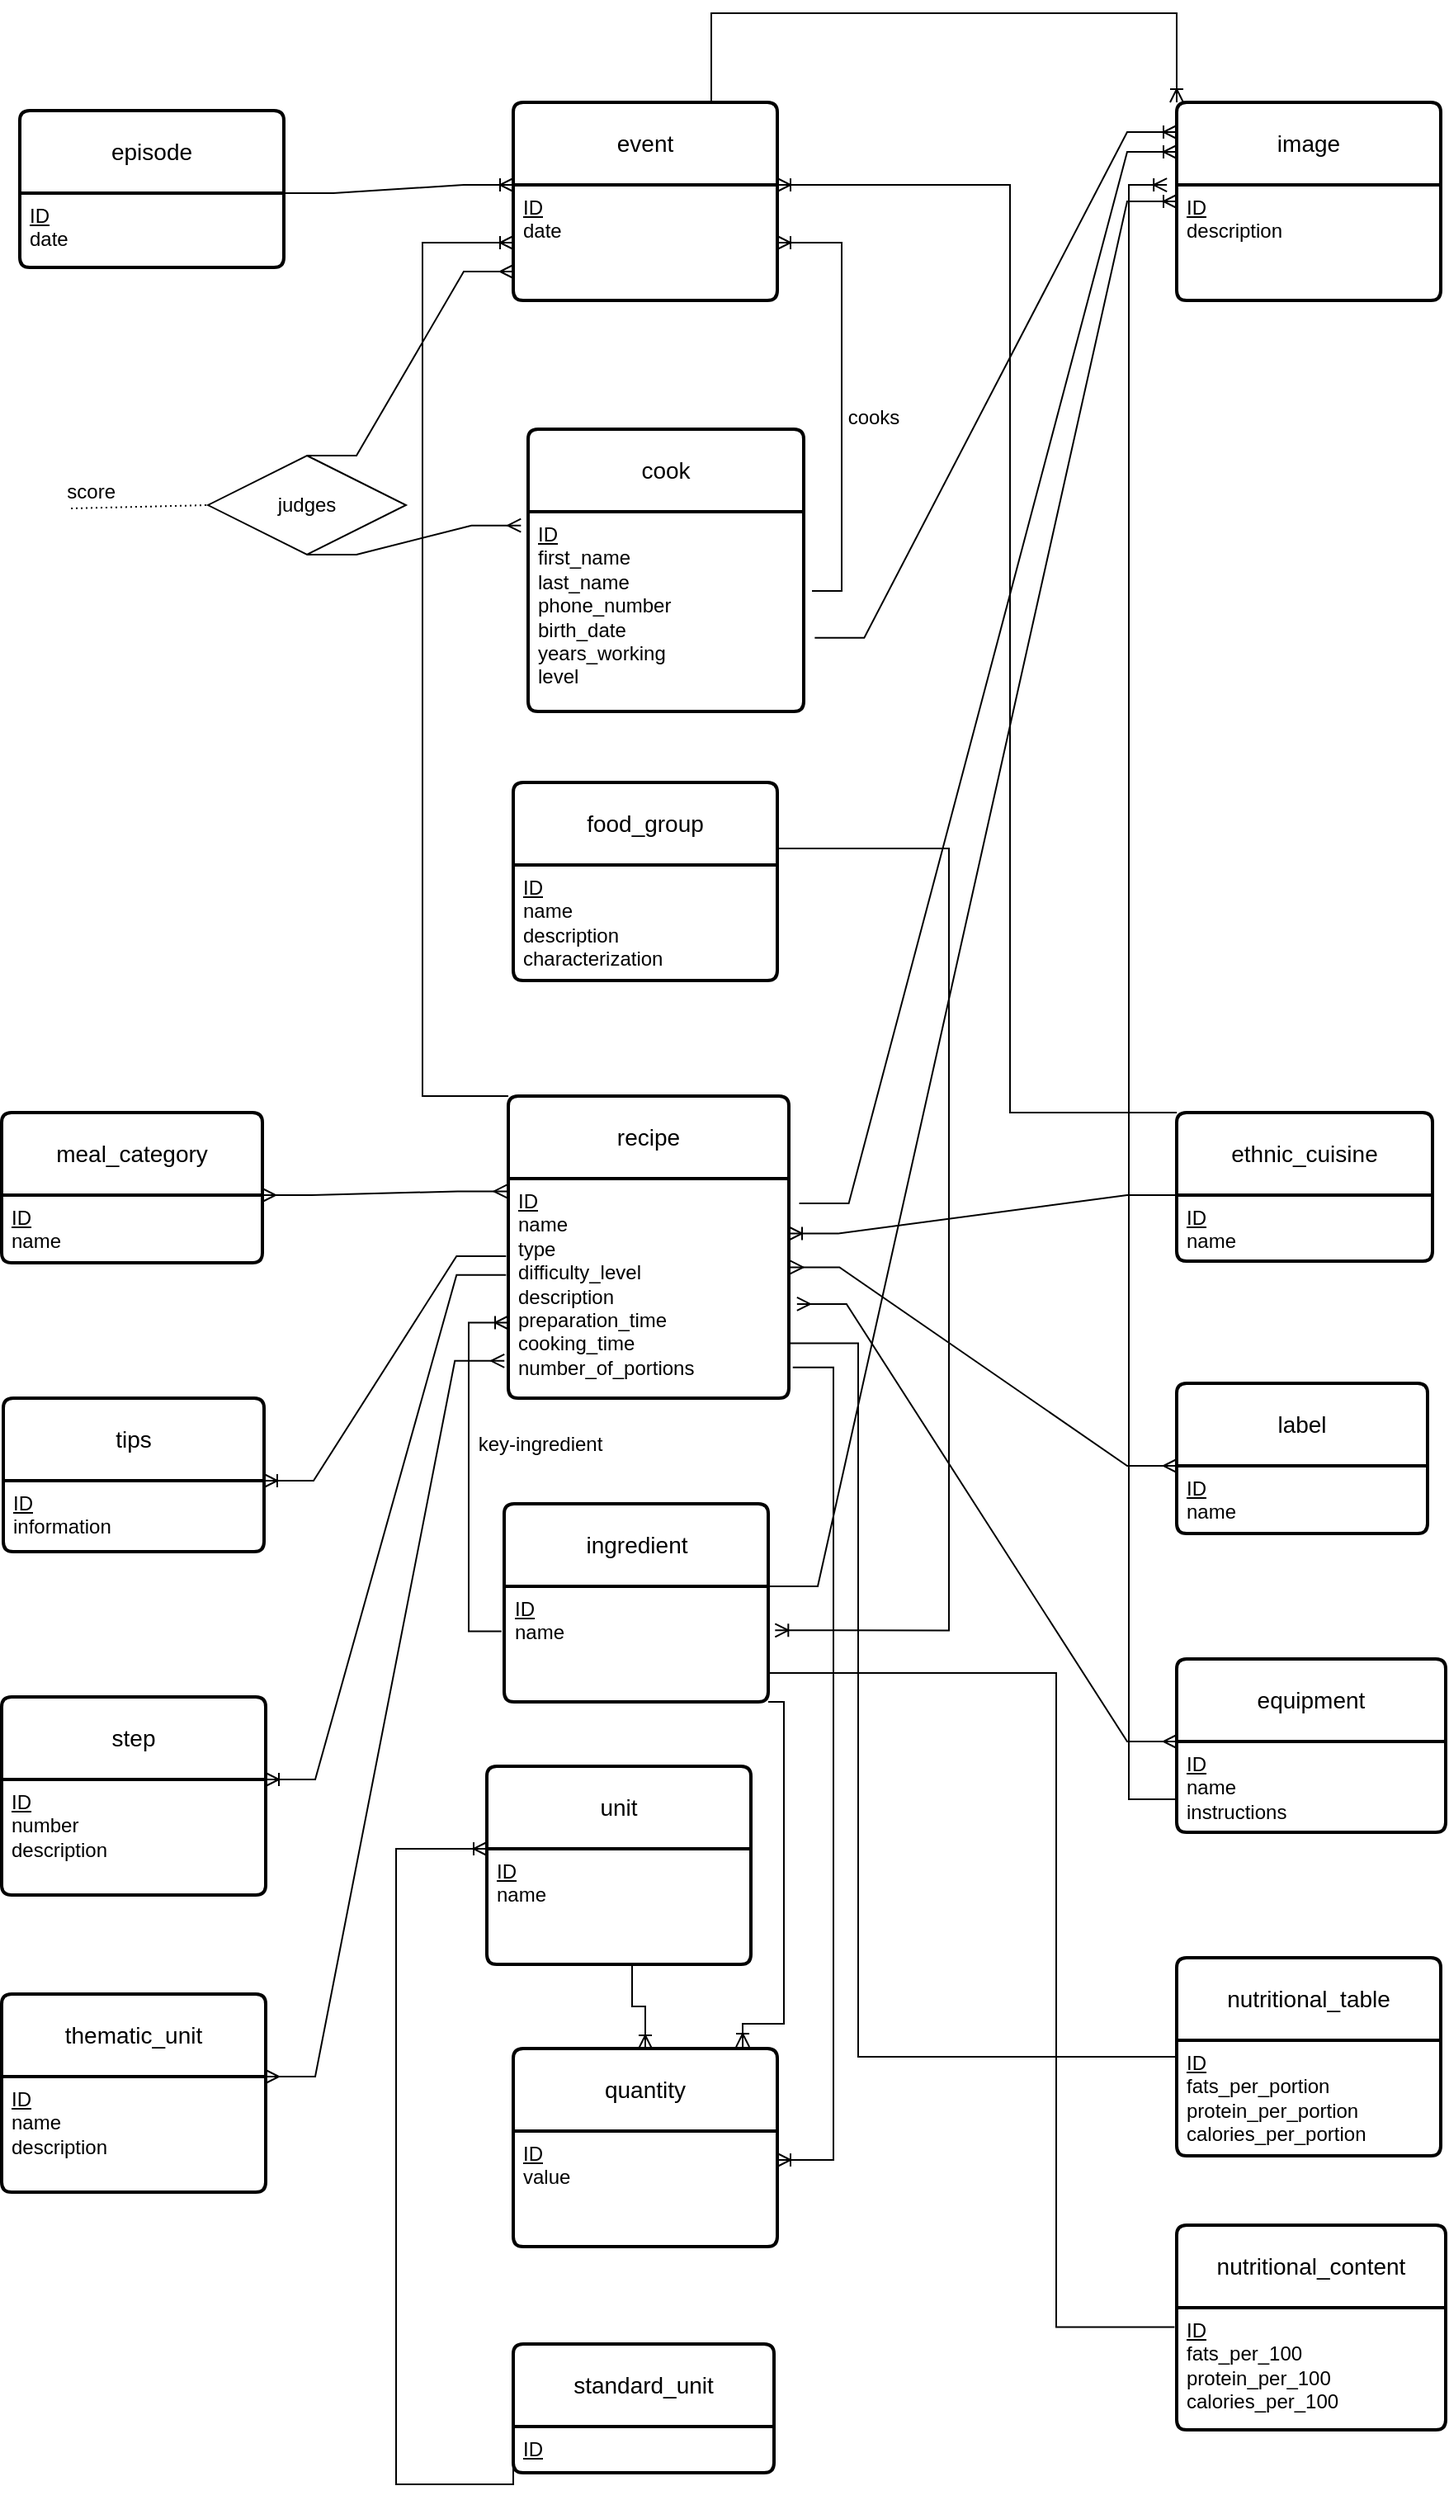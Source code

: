<mxfile version="24.0.8" type="device">
  <diagram name="Page-1" id="vZL2R9rKv9laP-wcjCIe">
    <mxGraphModel dx="1463" dy="1666" grid="0" gridSize="10" guides="1" tooltips="1" connect="1" arrows="1" fold="1" page="0" pageScale="1" pageWidth="850" pageHeight="1100" math="0" shadow="0">
      <root>
        <mxCell id="0" />
        <mxCell id="1" parent="0" />
        <mxCell id="avBrp512WOhUkqU3lyuj-1" value="recipe" style="swimlane;childLayout=stackLayout;horizontal=1;startSize=50;horizontalStack=0;rounded=1;fontSize=14;fontStyle=0;strokeWidth=2;resizeParent=0;resizeLast=1;shadow=0;dashed=0;align=center;arcSize=4;whiteSpace=wrap;html=1;" vertex="1" parent="1">
          <mxGeometry x="113" y="119" width="170" height="183" as="geometry" />
        </mxCell>
        <mxCell id="avBrp512WOhUkqU3lyuj-2" value="&lt;u&gt;ID&lt;/u&gt;&lt;div&gt;name&lt;/div&gt;&lt;div&gt;type&lt;/div&gt;&lt;div&gt;difficulty_level&lt;/div&gt;&lt;div&gt;description&lt;/div&gt;&lt;div&gt;preparation_time&lt;/div&gt;&lt;div&gt;cooking_time&lt;/div&gt;&lt;div&gt;number_of_portions&lt;/div&gt;" style="align=left;strokeColor=none;fillColor=none;spacingLeft=4;fontSize=12;verticalAlign=top;resizable=0;rotatable=0;part=1;html=1;" vertex="1" parent="avBrp512WOhUkqU3lyuj-1">
          <mxGeometry y="50" width="170" height="133" as="geometry" />
        </mxCell>
        <mxCell id="avBrp512WOhUkqU3lyuj-3" value="ethnic_cuisine" style="swimlane;childLayout=stackLayout;horizontal=1;startSize=50;horizontalStack=0;rounded=1;fontSize=14;fontStyle=0;strokeWidth=2;resizeParent=0;resizeLast=1;shadow=0;dashed=0;align=center;arcSize=4;whiteSpace=wrap;html=1;" vertex="1" parent="1">
          <mxGeometry x="518" y="129" width="155" height="90" as="geometry" />
        </mxCell>
        <mxCell id="avBrp512WOhUkqU3lyuj-4" value="&lt;u&gt;ID&lt;/u&gt;&lt;div&gt;name&lt;/div&gt;" style="align=left;strokeColor=none;fillColor=none;spacingLeft=4;fontSize=12;verticalAlign=top;resizable=0;rotatable=0;part=1;html=1;" vertex="1" parent="avBrp512WOhUkqU3lyuj-3">
          <mxGeometry y="50" width="155" height="40" as="geometry" />
        </mxCell>
        <mxCell id="avBrp512WOhUkqU3lyuj-11" value="label" style="swimlane;childLayout=stackLayout;horizontal=1;startSize=50;horizontalStack=0;rounded=1;fontSize=14;fontStyle=0;strokeWidth=2;resizeParent=0;resizeLast=1;shadow=0;dashed=0;align=center;arcSize=4;whiteSpace=wrap;html=1;" vertex="1" parent="1">
          <mxGeometry x="518" y="293" width="152" height="91" as="geometry" />
        </mxCell>
        <mxCell id="avBrp512WOhUkqU3lyuj-12" value="&lt;u&gt;ID&lt;/u&gt;&lt;div&gt;name&lt;/div&gt;" style="align=left;strokeColor=none;fillColor=none;spacingLeft=4;fontSize=12;verticalAlign=top;resizable=0;rotatable=0;part=1;html=1;" vertex="1" parent="avBrp512WOhUkqU3lyuj-11">
          <mxGeometry y="50" width="152" height="41" as="geometry" />
        </mxCell>
        <mxCell id="avBrp512WOhUkqU3lyuj-13" value="equipment" style="swimlane;childLayout=stackLayout;horizontal=1;startSize=50;horizontalStack=0;rounded=1;fontSize=14;fontStyle=0;strokeWidth=2;resizeParent=0;resizeLast=1;shadow=0;dashed=0;align=center;arcSize=4;whiteSpace=wrap;html=1;" vertex="1" parent="1">
          <mxGeometry x="518" y="460" width="163" height="105" as="geometry" />
        </mxCell>
        <mxCell id="avBrp512WOhUkqU3lyuj-14" value="&lt;u&gt;ID&lt;/u&gt;&lt;div&gt;name&lt;/div&gt;&lt;div&gt;instructions&lt;/div&gt;" style="align=left;strokeColor=none;fillColor=none;spacingLeft=4;fontSize=12;verticalAlign=top;resizable=0;rotatable=0;part=1;html=1;" vertex="1" parent="avBrp512WOhUkqU3lyuj-13">
          <mxGeometry y="50" width="163" height="55" as="geometry" />
        </mxCell>
        <mxCell id="avBrp512WOhUkqU3lyuj-15" value="meal_category" style="swimlane;childLayout=stackLayout;horizontal=1;startSize=50;horizontalStack=0;rounded=1;fontSize=14;fontStyle=0;strokeWidth=2;resizeParent=0;resizeLast=1;shadow=0;dashed=0;align=center;arcSize=4;whiteSpace=wrap;html=1;" vertex="1" parent="1">
          <mxGeometry x="-194" y="129" width="158" height="91" as="geometry" />
        </mxCell>
        <mxCell id="avBrp512WOhUkqU3lyuj-16" value="&lt;u&gt;ID&lt;/u&gt;&lt;div&gt;name&lt;/div&gt;" style="align=left;strokeColor=none;fillColor=none;spacingLeft=4;fontSize=12;verticalAlign=top;resizable=0;rotatable=0;part=1;html=1;" vertex="1" parent="avBrp512WOhUkqU3lyuj-15">
          <mxGeometry y="50" width="158" height="41" as="geometry" />
        </mxCell>
        <mxCell id="avBrp512WOhUkqU3lyuj-17" value="tips" style="swimlane;childLayout=stackLayout;horizontal=1;startSize=50;horizontalStack=0;rounded=1;fontSize=14;fontStyle=0;strokeWidth=2;resizeParent=0;resizeLast=1;shadow=0;dashed=0;align=center;arcSize=4;whiteSpace=wrap;html=1;" vertex="1" parent="1">
          <mxGeometry x="-193" y="302" width="158" height="93" as="geometry" />
        </mxCell>
        <mxCell id="avBrp512WOhUkqU3lyuj-18" value="&lt;u&gt;ID&lt;/u&gt;&lt;div&gt;information&lt;/div&gt;" style="align=left;strokeColor=none;fillColor=none;spacingLeft=4;fontSize=12;verticalAlign=top;resizable=0;rotatable=0;part=1;html=1;" vertex="1" parent="avBrp512WOhUkqU3lyuj-17">
          <mxGeometry y="50" width="158" height="43" as="geometry" />
        </mxCell>
        <mxCell id="avBrp512WOhUkqU3lyuj-19" value="step" style="swimlane;childLayout=stackLayout;horizontal=1;startSize=50;horizontalStack=0;rounded=1;fontSize=14;fontStyle=0;strokeWidth=2;resizeParent=0;resizeLast=1;shadow=0;dashed=0;align=center;arcSize=4;whiteSpace=wrap;html=1;" vertex="1" parent="1">
          <mxGeometry x="-194" y="483" width="160" height="120" as="geometry" />
        </mxCell>
        <mxCell id="avBrp512WOhUkqU3lyuj-20" value="&lt;u&gt;ID&lt;/u&gt;&lt;div&gt;number&lt;/div&gt;&lt;div&gt;description&lt;/div&gt;" style="align=left;strokeColor=none;fillColor=none;spacingLeft=4;fontSize=12;verticalAlign=top;resizable=0;rotatable=0;part=1;html=1;" vertex="1" parent="avBrp512WOhUkqU3lyuj-19">
          <mxGeometry y="50" width="160" height="70" as="geometry" />
        </mxCell>
        <mxCell id="avBrp512WOhUkqU3lyuj-21" value="ingredient" style="swimlane;childLayout=stackLayout;horizontal=1;startSize=50;horizontalStack=0;rounded=1;fontSize=14;fontStyle=0;strokeWidth=2;resizeParent=0;resizeLast=1;shadow=0;dashed=0;align=center;arcSize=4;whiteSpace=wrap;html=1;" vertex="1" parent="1">
          <mxGeometry x="110.5" y="366" width="160" height="120" as="geometry" />
        </mxCell>
        <mxCell id="avBrp512WOhUkqU3lyuj-22" value="&lt;u&gt;ID&lt;/u&gt;&lt;div&gt;name&lt;/div&gt;" style="align=left;strokeColor=none;fillColor=none;spacingLeft=4;fontSize=12;verticalAlign=top;resizable=0;rotatable=0;part=1;html=1;" vertex="1" parent="avBrp512WOhUkqU3lyuj-21">
          <mxGeometry y="50" width="160" height="70" as="geometry" />
        </mxCell>
        <mxCell id="avBrp512WOhUkqU3lyuj-23" value="unit" style="swimlane;childLayout=stackLayout;horizontal=1;startSize=50;horizontalStack=0;rounded=1;fontSize=14;fontStyle=0;strokeWidth=2;resizeParent=0;resizeLast=1;shadow=0;dashed=0;align=center;arcSize=4;whiteSpace=wrap;html=1;" vertex="1" parent="1">
          <mxGeometry x="100" y="525" width="160" height="120" as="geometry" />
        </mxCell>
        <mxCell id="avBrp512WOhUkqU3lyuj-24" value="&lt;u&gt;ID&lt;/u&gt;&lt;div&gt;name&lt;/div&gt;&lt;div&gt;&lt;br&gt;&lt;/div&gt;" style="align=left;strokeColor=none;fillColor=none;spacingLeft=4;fontSize=12;verticalAlign=top;resizable=0;rotatable=0;part=1;html=1;" vertex="1" parent="avBrp512WOhUkqU3lyuj-23">
          <mxGeometry y="50" width="160" height="70" as="geometry" />
        </mxCell>
        <mxCell id="avBrp512WOhUkqU3lyuj-25" value="quantity" style="swimlane;childLayout=stackLayout;horizontal=1;startSize=50;horizontalStack=0;rounded=1;fontSize=14;fontStyle=0;strokeWidth=2;resizeParent=0;resizeLast=1;shadow=0;dashed=0;align=center;arcSize=4;whiteSpace=wrap;html=1;" vertex="1" parent="1">
          <mxGeometry x="116" y="696" width="160" height="120" as="geometry" />
        </mxCell>
        <mxCell id="avBrp512WOhUkqU3lyuj-26" value="&lt;u&gt;ID&lt;/u&gt;&lt;div&gt;value&lt;/div&gt;" style="align=left;strokeColor=none;fillColor=none;spacingLeft=4;fontSize=12;verticalAlign=top;resizable=0;rotatable=0;part=1;html=1;" vertex="1" parent="avBrp512WOhUkqU3lyuj-25">
          <mxGeometry y="50" width="160" height="70" as="geometry" />
        </mxCell>
        <mxCell id="avBrp512WOhUkqU3lyuj-27" value="standard_unit" style="swimlane;childLayout=stackLayout;horizontal=1;startSize=50;horizontalStack=0;rounded=1;fontSize=14;fontStyle=0;strokeWidth=2;resizeParent=0;resizeLast=1;shadow=0;dashed=0;align=center;arcSize=4;whiteSpace=wrap;html=1;" vertex="1" parent="1">
          <mxGeometry x="116" y="875" width="158" height="78" as="geometry" />
        </mxCell>
        <mxCell id="avBrp512WOhUkqU3lyuj-28" value="&lt;u&gt;ID&lt;/u&gt;&lt;div&gt;&lt;br&gt;&lt;/div&gt;" style="align=left;strokeColor=none;fillColor=none;spacingLeft=4;fontSize=12;verticalAlign=top;resizable=0;rotatable=0;part=1;html=1;" vertex="1" parent="avBrp512WOhUkqU3lyuj-27">
          <mxGeometry y="50" width="158" height="28" as="geometry" />
        </mxCell>
        <mxCell id="avBrp512WOhUkqU3lyuj-29" value="food_group" style="swimlane;childLayout=stackLayout;horizontal=1;startSize=50;horizontalStack=0;rounded=1;fontSize=14;fontStyle=0;strokeWidth=2;resizeParent=0;resizeLast=1;shadow=0;dashed=0;align=center;arcSize=4;whiteSpace=wrap;html=1;" vertex="1" parent="1">
          <mxGeometry x="116" y="-71" width="160" height="120" as="geometry" />
        </mxCell>
        <mxCell id="avBrp512WOhUkqU3lyuj-30" value="&lt;u&gt;ID&lt;/u&gt;&lt;div&gt;name&lt;/div&gt;&lt;div&gt;description&lt;/div&gt;&lt;div&gt;characterization&lt;/div&gt;" style="align=left;strokeColor=none;fillColor=none;spacingLeft=4;fontSize=12;verticalAlign=top;resizable=0;rotatable=0;part=1;html=1;" vertex="1" parent="avBrp512WOhUkqU3lyuj-29">
          <mxGeometry y="50" width="160" height="70" as="geometry" />
        </mxCell>
        <mxCell id="avBrp512WOhUkqU3lyuj-31" value="thematic_unit" style="swimlane;childLayout=stackLayout;horizontal=1;startSize=50;horizontalStack=0;rounded=1;fontSize=14;fontStyle=0;strokeWidth=2;resizeParent=0;resizeLast=1;shadow=0;dashed=0;align=center;arcSize=4;whiteSpace=wrap;html=1;" vertex="1" parent="1">
          <mxGeometry x="-194" y="663" width="160" height="120" as="geometry" />
        </mxCell>
        <mxCell id="avBrp512WOhUkqU3lyuj-32" value="&lt;u&gt;ID&lt;/u&gt;&lt;div&gt;name&lt;/div&gt;&lt;div&gt;description&lt;/div&gt;" style="align=left;strokeColor=none;fillColor=none;spacingLeft=4;fontSize=12;verticalAlign=top;resizable=0;rotatable=0;part=1;html=1;" vertex="1" parent="avBrp512WOhUkqU3lyuj-31">
          <mxGeometry y="50" width="160" height="70" as="geometry" />
        </mxCell>
        <mxCell id="avBrp512WOhUkqU3lyuj-33" value="cook" style="swimlane;childLayout=stackLayout;horizontal=1;startSize=50;horizontalStack=0;rounded=1;fontSize=14;fontStyle=0;strokeWidth=2;resizeParent=0;resizeLast=1;shadow=0;dashed=0;align=center;arcSize=4;whiteSpace=wrap;html=1;" vertex="1" parent="1">
          <mxGeometry x="125" y="-285" width="167" height="171" as="geometry" />
        </mxCell>
        <mxCell id="avBrp512WOhUkqU3lyuj-34" value="&lt;u&gt;ID&lt;/u&gt;&lt;div&gt;first_name&lt;/div&gt;&lt;div&gt;last_name&lt;/div&gt;&lt;div&gt;phone_number&lt;/div&gt;&lt;div&gt;birth_date&lt;/div&gt;&lt;div&gt;years_working&lt;/div&gt;&lt;div&gt;level&lt;/div&gt;" style="align=left;strokeColor=none;fillColor=none;spacingLeft=4;fontSize=12;verticalAlign=top;resizable=0;rotatable=0;part=1;html=1;" vertex="1" parent="avBrp512WOhUkqU3lyuj-33">
          <mxGeometry y="50" width="167" height="121" as="geometry" />
        </mxCell>
        <mxCell id="avBrp512WOhUkqU3lyuj-35" value="episode" style="swimlane;childLayout=stackLayout;horizontal=1;startSize=50;horizontalStack=0;rounded=1;fontSize=14;fontStyle=0;strokeWidth=2;resizeParent=0;resizeLast=1;shadow=0;dashed=0;align=center;arcSize=4;whiteSpace=wrap;html=1;" vertex="1" parent="1">
          <mxGeometry x="-183" y="-478" width="160" height="95" as="geometry" />
        </mxCell>
        <mxCell id="avBrp512WOhUkqU3lyuj-36" value="&lt;u&gt;ID&lt;/u&gt;&lt;div&gt;date&lt;/div&gt;" style="align=left;strokeColor=none;fillColor=none;spacingLeft=4;fontSize=12;verticalAlign=top;resizable=0;rotatable=0;part=1;html=1;" vertex="1" parent="avBrp512WOhUkqU3lyuj-35">
          <mxGeometry y="50" width="160" height="45" as="geometry" />
        </mxCell>
        <mxCell id="avBrp512WOhUkqU3lyuj-37" value="event" style="swimlane;childLayout=stackLayout;horizontal=1;startSize=50;horizontalStack=0;rounded=1;fontSize=14;fontStyle=0;strokeWidth=2;resizeParent=0;resizeLast=1;shadow=0;dashed=0;align=center;arcSize=4;whiteSpace=wrap;html=1;" vertex="1" parent="1">
          <mxGeometry x="116" y="-483" width="160" height="120" as="geometry" />
        </mxCell>
        <mxCell id="avBrp512WOhUkqU3lyuj-38" value="&lt;u&gt;ID&lt;/u&gt;&lt;div&gt;date&lt;/div&gt;" style="align=left;strokeColor=none;fillColor=none;spacingLeft=4;fontSize=12;verticalAlign=top;resizable=0;rotatable=0;part=1;html=1;" vertex="1" parent="avBrp512WOhUkqU3lyuj-37">
          <mxGeometry y="50" width="160" height="70" as="geometry" />
        </mxCell>
        <mxCell id="avBrp512WOhUkqU3lyuj-39" value="image" style="swimlane;childLayout=stackLayout;horizontal=1;startSize=50;horizontalStack=0;rounded=1;fontSize=14;fontStyle=0;strokeWidth=2;resizeParent=0;resizeLast=1;shadow=0;dashed=0;align=center;arcSize=4;whiteSpace=wrap;html=1;" vertex="1" parent="1">
          <mxGeometry x="518" y="-483" width="160" height="120" as="geometry" />
        </mxCell>
        <mxCell id="avBrp512WOhUkqU3lyuj-40" value="&lt;u&gt;ID&lt;/u&gt;&lt;div&gt;description&lt;/div&gt;" style="align=left;strokeColor=none;fillColor=none;spacingLeft=4;fontSize=12;verticalAlign=top;resizable=0;rotatable=0;part=1;html=1;" vertex="1" parent="avBrp512WOhUkqU3lyuj-39">
          <mxGeometry y="50" width="160" height="70" as="geometry" />
        </mxCell>
        <mxCell id="avBrp512WOhUkqU3lyuj-44" value="nutritional_table" style="swimlane;childLayout=stackLayout;horizontal=1;startSize=50;horizontalStack=0;rounded=1;fontSize=14;fontStyle=0;strokeWidth=2;resizeParent=0;resizeLast=1;shadow=0;dashed=0;align=center;arcSize=4;whiteSpace=wrap;html=1;" vertex="1" parent="1">
          <mxGeometry x="518" y="641" width="160" height="120" as="geometry" />
        </mxCell>
        <mxCell id="avBrp512WOhUkqU3lyuj-45" value="&lt;div&gt;&lt;u&gt;ID&lt;/u&gt;&lt;/div&gt;&lt;div&gt;fats_per_portion&lt;/div&gt;&lt;div&gt;protein_per_&lt;span style=&quot;background-color: initial;&quot;&gt;portion&lt;/span&gt;&lt;/div&gt;&lt;div&gt;&lt;span style=&quot;background-color: initial;&quot;&gt;calories_per_&lt;/span&gt;&lt;span style=&quot;background-color: initial;&quot;&gt;portion&lt;/span&gt;&lt;/div&gt;" style="align=left;strokeColor=none;fillColor=none;spacingLeft=4;fontSize=12;verticalAlign=top;resizable=0;rotatable=0;part=1;html=1;" vertex="1" parent="avBrp512WOhUkqU3lyuj-44">
          <mxGeometry y="50" width="160" height="70" as="geometry" />
        </mxCell>
        <mxCell id="avBrp512WOhUkqU3lyuj-46" value="nutritional_content" style="swimlane;childLayout=stackLayout;horizontal=1;startSize=50;horizontalStack=0;rounded=1;fontSize=14;fontStyle=0;strokeWidth=2;resizeParent=0;resizeLast=1;shadow=0;dashed=0;align=center;arcSize=4;whiteSpace=wrap;html=1;" vertex="1" parent="1">
          <mxGeometry x="518" y="803" width="163" height="124" as="geometry" />
        </mxCell>
        <mxCell id="avBrp512WOhUkqU3lyuj-47" value="&lt;u&gt;ID&lt;/u&gt;&lt;div&gt;fats_per_100&lt;/div&gt;&lt;div&gt;protein_per_100&lt;/div&gt;&lt;div&gt;calories_per_100&lt;/div&gt;" style="align=left;strokeColor=none;fillColor=none;spacingLeft=4;fontSize=12;verticalAlign=top;resizable=0;rotatable=0;part=1;html=1;" vertex="1" parent="avBrp512WOhUkqU3lyuj-46">
          <mxGeometry y="50" width="163" height="74" as="geometry" />
        </mxCell>
        <mxCell id="avBrp512WOhUkqU3lyuj-54" value="" style="edgeStyle=entityRelationEdgeStyle;fontSize=12;html=1;endArrow=ERoneToMany;rounded=0;entryX=1;entryY=0.25;entryDx=0;entryDy=0;exitX=0;exitY=0;exitDx=0;exitDy=0;" edge="1" parent="1" source="avBrp512WOhUkqU3lyuj-4" target="avBrp512WOhUkqU3lyuj-2">
          <mxGeometry width="100" height="100" relative="1" as="geometry">
            <mxPoint x="449" y="179" as="sourcePoint" />
            <mxPoint x="417" y="243" as="targetPoint" />
            <Array as="points">
              <mxPoint x="363" y="228" />
            </Array>
          </mxGeometry>
        </mxCell>
        <mxCell id="avBrp512WOhUkqU3lyuj-59" value="" style="edgeStyle=entityRelationEdgeStyle;fontSize=12;html=1;endArrow=ERoneToMany;rounded=0;entryX=1;entryY=0;entryDx=0;entryDy=0;exitX=-0.008;exitY=0.353;exitDx=0;exitDy=0;exitPerimeter=0;" edge="1" parent="1" source="avBrp512WOhUkqU3lyuj-2" target="avBrp512WOhUkqU3lyuj-18">
          <mxGeometry width="100" height="100" relative="1" as="geometry">
            <mxPoint x="2" y="358" as="sourcePoint" />
            <mxPoint x="102" y="258" as="targetPoint" />
          </mxGeometry>
        </mxCell>
        <mxCell id="avBrp512WOhUkqU3lyuj-60" value="" style="edgeStyle=entityRelationEdgeStyle;fontSize=12;html=1;endArrow=ERoneToMany;rounded=0;entryX=1;entryY=0;entryDx=0;entryDy=0;exitX=-0.008;exitY=0.439;exitDx=0;exitDy=0;exitPerimeter=0;" edge="1" parent="1" source="avBrp512WOhUkqU3lyuj-2" target="avBrp512WOhUkqU3lyuj-20">
          <mxGeometry width="100" height="100" relative="1" as="geometry">
            <mxPoint x="-7" y="472" as="sourcePoint" />
            <mxPoint x="93" y="372" as="targetPoint" />
          </mxGeometry>
        </mxCell>
        <mxCell id="avBrp512WOhUkqU3lyuj-62" value="" style="edgeStyle=entityRelationEdgeStyle;fontSize=12;html=1;endArrow=ERmany;startArrow=ERmany;rounded=0;entryX=-0.004;entryY=0.058;entryDx=0;entryDy=0;entryPerimeter=0;exitX=1;exitY=0;exitDx=0;exitDy=0;" edge="1" parent="1" source="avBrp512WOhUkqU3lyuj-16" target="avBrp512WOhUkqU3lyuj-2">
          <mxGeometry width="100" height="100" relative="1" as="geometry">
            <mxPoint x="-18" y="238" as="sourcePoint" />
            <mxPoint x="82" y="138" as="targetPoint" />
          </mxGeometry>
        </mxCell>
        <mxCell id="avBrp512WOhUkqU3lyuj-63" value="" style="edgeStyle=entityRelationEdgeStyle;fontSize=12;html=1;endArrow=ERmany;startArrow=ERmany;rounded=0;entryX=0;entryY=0;entryDx=0;entryDy=0;exitX=1.004;exitY=0.404;exitDx=0;exitDy=0;exitPerimeter=0;" edge="1" parent="1" source="avBrp512WOhUkqU3lyuj-2" target="avBrp512WOhUkqU3lyuj-12">
          <mxGeometry width="100" height="100" relative="1" as="geometry">
            <mxPoint x="324" y="269" as="sourcePoint" />
            <mxPoint x="362" y="380" as="targetPoint" />
          </mxGeometry>
        </mxCell>
        <mxCell id="avBrp512WOhUkqU3lyuj-64" value="" style="edgeStyle=entityRelationEdgeStyle;fontSize=12;html=1;endArrow=ERmany;startArrow=ERmany;rounded=0;entryX=0;entryY=0;entryDx=0;entryDy=0;exitX=1.029;exitY=0.571;exitDx=0;exitDy=0;exitPerimeter=0;" edge="1" parent="1" source="avBrp512WOhUkqU3lyuj-2" target="avBrp512WOhUkqU3lyuj-14">
          <mxGeometry width="100" height="100" relative="1" as="geometry">
            <mxPoint x="334" y="545" as="sourcePoint" />
            <mxPoint x="434" y="445" as="targetPoint" />
          </mxGeometry>
        </mxCell>
        <mxCell id="avBrp512WOhUkqU3lyuj-74" value="key-ingredient" style="text;html=1;align=center;verticalAlign=middle;resizable=0;points=[];autosize=1;strokeColor=none;fillColor=none;" vertex="1" parent="1">
          <mxGeometry x="85" y="317" width="93" height="26" as="geometry" />
        </mxCell>
        <mxCell id="avBrp512WOhUkqU3lyuj-80" value="" style="edgeStyle=elbowEdgeStyle;fontSize=12;html=1;endArrow=ERoneToMany;rounded=0;entryX=0;entryY=0.75;entryDx=0;entryDy=0;exitX=-0.01;exitY=0.39;exitDx=0;exitDy=0;exitPerimeter=0;elbow=vertical;" edge="1" parent="1" source="avBrp512WOhUkqU3lyuj-22" target="avBrp512WOhUkqU3lyuj-1">
          <mxGeometry width="100" height="100" relative="1" as="geometry">
            <mxPoint x="33" y="448" as="sourcePoint" />
            <mxPoint x="133" y="348" as="targetPoint" />
            <Array as="points">
              <mxPoint x="89" y="345" />
            </Array>
          </mxGeometry>
        </mxCell>
        <mxCell id="avBrp512WOhUkqU3lyuj-81" value="" style="endArrow=none;html=1;rounded=0;exitX=1;exitY=0.75;exitDx=0;exitDy=0;entryX=0;entryY=0.5;entryDx=0;entryDy=0;edgeStyle=orthogonalEdgeStyle;" edge="1" parent="1" source="avBrp512WOhUkqU3lyuj-2" target="avBrp512WOhUkqU3lyuj-44">
          <mxGeometry relative="1" as="geometry">
            <mxPoint x="319" y="510" as="sourcePoint" />
            <mxPoint x="479" y="510" as="targetPoint" />
            <Array as="points">
              <mxPoint x="325" y="269" />
              <mxPoint x="325" y="701" />
            </Array>
          </mxGeometry>
        </mxCell>
        <mxCell id="avBrp512WOhUkqU3lyuj-82" value="" style="edgeStyle=orthogonalEdgeStyle;fontSize=12;html=1;endArrow=ERoneToMany;rounded=0;entryX=1.026;entryY=0.381;entryDx=0;entryDy=0;entryPerimeter=0;exitX=1;exitY=0;exitDx=0;exitDy=0;" edge="1" parent="1" source="avBrp512WOhUkqU3lyuj-30" target="avBrp512WOhUkqU3lyuj-22">
          <mxGeometry width="100" height="100" relative="1" as="geometry">
            <mxPoint x="342" y="144" as="sourcePoint" />
            <mxPoint x="442" y="44" as="targetPoint" />
            <Array as="points">
              <mxPoint x="276" y="-31" />
              <mxPoint x="380" y="-31" />
              <mxPoint x="380" y="443" />
            </Array>
          </mxGeometry>
        </mxCell>
        <mxCell id="avBrp512WOhUkqU3lyuj-83" value="" style="edgeStyle=orthogonalEdgeStyle;fontSize=12;html=1;endArrow=ERoneToMany;rounded=0;entryX=1;entryY=0.25;entryDx=0;entryDy=0;exitX=1.014;exitY=0.86;exitDx=0;exitDy=0;exitPerimeter=0;" edge="1" parent="1" source="avBrp512WOhUkqU3lyuj-2" target="avBrp512WOhUkqU3lyuj-26">
          <mxGeometry width="100" height="100" relative="1" as="geometry">
            <mxPoint x="319" y="857" as="sourcePoint" />
            <mxPoint x="419" y="757" as="targetPoint" />
            <Array as="points">
              <mxPoint x="310" y="283" />
              <mxPoint x="310" y="764" />
            </Array>
          </mxGeometry>
        </mxCell>
        <mxCell id="avBrp512WOhUkqU3lyuj-84" value="" style="edgeStyle=orthogonalEdgeStyle;fontSize=12;html=1;endArrow=ERoneToMany;rounded=0;entryX=0;entryY=0;entryDx=0;entryDy=0;exitX=0;exitY=0.5;exitDx=0;exitDy=0;" edge="1" parent="1" source="avBrp512WOhUkqU3lyuj-28" target="avBrp512WOhUkqU3lyuj-24">
          <mxGeometry width="100" height="100" relative="1" as="geometry">
            <mxPoint x="-50" y="915" as="sourcePoint" />
            <mxPoint x="50" y="815" as="targetPoint" />
            <Array as="points">
              <mxPoint x="45" y="960" />
              <mxPoint x="45" y="575" />
            </Array>
          </mxGeometry>
        </mxCell>
        <mxCell id="avBrp512WOhUkqU3lyuj-85" value="" style="edgeStyle=orthogonalEdgeStyle;fontSize=12;html=1;endArrow=ERoneToMany;rounded=0;entryX=0.5;entryY=0;entryDx=0;entryDy=0;exitX=0.55;exitY=0.986;exitDx=0;exitDy=0;exitPerimeter=0;" edge="1" parent="1" source="avBrp512WOhUkqU3lyuj-24" target="avBrp512WOhUkqU3lyuj-25">
          <mxGeometry width="100" height="100" relative="1" as="geometry">
            <mxPoint x="48" y="762" as="sourcePoint" />
            <mxPoint x="148" y="662" as="targetPoint" />
          </mxGeometry>
        </mxCell>
        <mxCell id="avBrp512WOhUkqU3lyuj-86" value="" style="endArrow=none;html=1;rounded=0;exitX=1;exitY=0.75;exitDx=0;exitDy=0;entryX=-0.008;entryY=0.158;entryDx=0;entryDy=0;entryPerimeter=0;edgeStyle=orthogonalEdgeStyle;" edge="1" parent="1" source="avBrp512WOhUkqU3lyuj-22" target="avBrp512WOhUkqU3lyuj-47">
          <mxGeometry relative="1" as="geometry">
            <mxPoint x="359" y="600" as="sourcePoint" />
            <mxPoint x="519" y="600" as="targetPoint" />
            <Array as="points">
              <mxPoint x="445" y="469" />
              <mxPoint x="445" y="865" />
            </Array>
          </mxGeometry>
        </mxCell>
        <mxCell id="avBrp512WOhUkqU3lyuj-87" value="" style="edgeStyle=orthogonalEdgeStyle;fontSize=12;html=1;endArrow=ERoneToMany;rounded=0;entryX=0.869;entryY=-0.008;entryDx=0;entryDy=0;entryPerimeter=0;exitX=1;exitY=1;exitDx=0;exitDy=0;" edge="1" parent="1" source="avBrp512WOhUkqU3lyuj-22" target="avBrp512WOhUkqU3lyuj-25">
          <mxGeometry width="100" height="100" relative="1" as="geometry">
            <mxPoint x="348" y="778" as="sourcePoint" />
            <mxPoint x="448" y="678" as="targetPoint" />
            <Array as="points">
              <mxPoint x="280" y="486" />
              <mxPoint x="280" y="681" />
              <mxPoint x="255" y="681" />
            </Array>
          </mxGeometry>
        </mxCell>
        <mxCell id="avBrp512WOhUkqU3lyuj-88" value="" style="edgeStyle=entityRelationEdgeStyle;fontSize=12;html=1;endArrow=ERmany;startArrow=ERmany;rounded=0;exitX=1;exitY=0;exitDx=0;exitDy=0;entryX=-0.014;entryY=0.83;entryDx=0;entryDy=0;entryPerimeter=0;" edge="1" parent="1" source="avBrp512WOhUkqU3lyuj-32" target="avBrp512WOhUkqU3lyuj-2">
          <mxGeometry width="100" height="100" relative="1" as="geometry">
            <mxPoint x="-31" y="639" as="sourcePoint" />
            <mxPoint x="69" y="539" as="targetPoint" />
          </mxGeometry>
        </mxCell>
        <mxCell id="avBrp512WOhUkqU3lyuj-89" value="" style="edgeStyle=entityRelationEdgeStyle;fontSize=12;html=1;endArrow=ERoneToMany;rounded=0;entryX=0;entryY=0;entryDx=0;entryDy=0;exitX=1;exitY=0;exitDx=0;exitDy=0;" edge="1" parent="1" source="avBrp512WOhUkqU3lyuj-36" target="avBrp512WOhUkqU3lyuj-38">
          <mxGeometry width="100" height="100" relative="1" as="geometry">
            <mxPoint x="-23" y="-313" as="sourcePoint" />
            <mxPoint x="77" y="-413" as="targetPoint" />
          </mxGeometry>
        </mxCell>
        <mxCell id="avBrp512WOhUkqU3lyuj-91" value="" style="edgeStyle=orthogonalEdgeStyle;fontSize=12;html=1;endArrow=ERoneToMany;rounded=0;entryX=1;entryY=0.5;entryDx=0;entryDy=0;exitX=1.03;exitY=0.397;exitDx=0;exitDy=0;exitPerimeter=0;" edge="1" parent="1" source="avBrp512WOhUkqU3lyuj-34" target="avBrp512WOhUkqU3lyuj-38">
          <mxGeometry width="100" height="100" relative="1" as="geometry">
            <mxPoint x="309" y="-268" as="sourcePoint" />
            <mxPoint x="409" y="-368" as="targetPoint" />
            <Array as="points">
              <mxPoint x="315" y="-187" />
              <mxPoint x="315" y="-398" />
            </Array>
          </mxGeometry>
        </mxCell>
        <mxCell id="avBrp512WOhUkqU3lyuj-92" value="cooks" style="text;html=1;align=center;verticalAlign=middle;resizable=0;points=[];autosize=1;strokeColor=none;fillColor=none;" vertex="1" parent="1">
          <mxGeometry x="309" y="-305" width="49" height="26" as="geometry" />
        </mxCell>
        <mxCell id="avBrp512WOhUkqU3lyuj-93" value="" style="edgeStyle=orthogonalEdgeStyle;fontSize=12;html=1;endArrow=ERoneToMany;rounded=0;entryX=1;entryY=0;entryDx=0;entryDy=0;exitX=0;exitY=0;exitDx=0;exitDy=0;" edge="1" parent="1" source="avBrp512WOhUkqU3lyuj-3" target="avBrp512WOhUkqU3lyuj-38">
          <mxGeometry width="100" height="100" relative="1" as="geometry">
            <mxPoint x="387" y="-152" as="sourcePoint" />
            <mxPoint x="487" y="-252" as="targetPoint" />
            <Array as="points">
              <mxPoint x="417" y="129" />
              <mxPoint x="417" y="-433" />
            </Array>
          </mxGeometry>
        </mxCell>
        <mxCell id="avBrp512WOhUkqU3lyuj-94" value="" style="edgeStyle=orthogonalEdgeStyle;fontSize=12;html=1;endArrow=ERoneToMany;rounded=0;entryX=0;entryY=0.5;entryDx=0;entryDy=0;exitX=0;exitY=0;exitDx=0;exitDy=0;" edge="1" parent="1" source="avBrp512WOhUkqU3lyuj-1" target="avBrp512WOhUkqU3lyuj-38">
          <mxGeometry width="100" height="100" relative="1" as="geometry">
            <mxPoint x="-14" y="-256" as="sourcePoint" />
            <mxPoint x="86" y="-356" as="targetPoint" />
            <Array as="points">
              <mxPoint x="61" y="119" />
              <mxPoint x="61" y="-398" />
            </Array>
          </mxGeometry>
        </mxCell>
        <mxCell id="avBrp512WOhUkqU3lyuj-95" value="judges" style="shape=rhombus;perimeter=rhombusPerimeter;whiteSpace=wrap;html=1;align=center;" vertex="1" parent="1">
          <mxGeometry x="-69" y="-269" width="120" height="60" as="geometry" />
        </mxCell>
        <mxCell id="avBrp512WOhUkqU3lyuj-96" value="" style="edgeStyle=entityRelationEdgeStyle;fontSize=12;html=1;endArrow=ERmany;rounded=0;entryX=-0.026;entryY=0.069;entryDx=0;entryDy=0;entryPerimeter=0;exitX=0.5;exitY=1;exitDx=0;exitDy=0;" edge="1" parent="1" source="avBrp512WOhUkqU3lyuj-95" target="avBrp512WOhUkqU3lyuj-34">
          <mxGeometry width="100" height="100" relative="1" as="geometry">
            <mxPoint x="-76" y="-53" as="sourcePoint" />
            <mxPoint x="24" y="-153" as="targetPoint" />
          </mxGeometry>
        </mxCell>
        <mxCell id="avBrp512WOhUkqU3lyuj-97" value="" style="edgeStyle=entityRelationEdgeStyle;fontSize=12;html=1;endArrow=ERmany;rounded=0;entryX=0;entryY=0.75;entryDx=0;entryDy=0;exitX=0.5;exitY=0;exitDx=0;exitDy=0;" edge="1" parent="1" source="avBrp512WOhUkqU3lyuj-95" target="avBrp512WOhUkqU3lyuj-38">
          <mxGeometry width="100" height="100" relative="1" as="geometry">
            <mxPoint x="-143" y="-206" as="sourcePoint" />
            <mxPoint x="-43" y="-306" as="targetPoint" />
          </mxGeometry>
        </mxCell>
        <mxCell id="avBrp512WOhUkqU3lyuj-98" value="" style="endArrow=none;html=1;rounded=0;dashed=1;dashPattern=1 2;entryX=0;entryY=0.5;entryDx=0;entryDy=0;" edge="1" parent="1" target="avBrp512WOhUkqU3lyuj-95">
          <mxGeometry relative="1" as="geometry">
            <mxPoint x="-152" y="-237" as="sourcePoint" />
            <mxPoint x="-50" y="-132" as="targetPoint" />
          </mxGeometry>
        </mxCell>
        <mxCell id="avBrp512WOhUkqU3lyuj-99" value="score" style="resizable=0;html=1;whiteSpace=wrap;align=right;verticalAlign=bottom;" connectable="0" vertex="1" parent="avBrp512WOhUkqU3lyuj-98">
          <mxGeometry x="1" relative="1" as="geometry">
            <mxPoint x="-54" as="offset" />
          </mxGeometry>
        </mxCell>
        <mxCell id="avBrp512WOhUkqU3lyuj-100" value="" style="edgeStyle=orthogonalEdgeStyle;fontSize=12;html=1;endArrow=ERoneToMany;rounded=0;entryX=0;entryY=0;entryDx=0;entryDy=0;exitX=0.75;exitY=0;exitDx=0;exitDy=0;" edge="1" parent="1" source="avBrp512WOhUkqU3lyuj-37" target="avBrp512WOhUkqU3lyuj-39">
          <mxGeometry width="100" height="100" relative="1" as="geometry">
            <mxPoint x="482" y="-162" as="sourcePoint" />
            <mxPoint x="582" y="-262" as="targetPoint" />
            <Array as="points">
              <mxPoint x="236" y="-537" />
              <mxPoint x="518" y="-537" />
            </Array>
          </mxGeometry>
        </mxCell>
        <mxCell id="avBrp512WOhUkqU3lyuj-101" value="" style="edgeStyle=entityRelationEdgeStyle;fontSize=12;html=1;endArrow=ERoneToMany;rounded=0;entryX=0;entryY=0.15;entryDx=0;entryDy=0;entryPerimeter=0;exitX=1.04;exitY=0.631;exitDx=0;exitDy=0;exitPerimeter=0;" edge="1" parent="1" source="avBrp512WOhUkqU3lyuj-34" target="avBrp512WOhUkqU3lyuj-39">
          <mxGeometry width="100" height="100" relative="1" as="geometry">
            <mxPoint x="492" y="-152" as="sourcePoint" />
            <mxPoint x="635" y="-303" as="targetPoint" />
          </mxGeometry>
        </mxCell>
        <mxCell id="avBrp512WOhUkqU3lyuj-102" value="" style="edgeStyle=entityRelationEdgeStyle;fontSize=12;html=1;endArrow=ERoneToMany;rounded=0;entryX=0;entryY=0.25;entryDx=0;entryDy=0;exitX=1.037;exitY=0.113;exitDx=0;exitDy=0;exitPerimeter=0;" edge="1" parent="1" source="avBrp512WOhUkqU3lyuj-2" target="avBrp512WOhUkqU3lyuj-39">
          <mxGeometry width="100" height="100" relative="1" as="geometry">
            <mxPoint x="502" y="-142" as="sourcePoint" />
            <mxPoint x="602" y="-242" as="targetPoint" />
          </mxGeometry>
        </mxCell>
        <mxCell id="avBrp512WOhUkqU3lyuj-103" value="" style="edgeStyle=orthogonalEdgeStyle;fontSize=12;html=1;endArrow=ERoneToMany;rounded=0;entryX=-0.037;entryY=0.417;entryDx=0;entryDy=0;entryPerimeter=0;exitX=0;exitY=0.5;exitDx=0;exitDy=0;" edge="1" parent="1" source="avBrp512WOhUkqU3lyuj-14" target="avBrp512WOhUkqU3lyuj-39">
          <mxGeometry width="100" height="100" relative="1" as="geometry">
            <mxPoint x="512" y="-132" as="sourcePoint" />
            <mxPoint x="612" y="-232" as="targetPoint" />
            <Array as="points">
              <mxPoint x="489" y="545" />
              <mxPoint x="489" y="-433" />
            </Array>
          </mxGeometry>
        </mxCell>
        <mxCell id="avBrp512WOhUkqU3lyuj-104" value="" style="edgeStyle=entityRelationEdgeStyle;fontSize=12;html=1;endArrow=ERoneToMany;rounded=0;entryX=0;entryY=0.5;entryDx=0;entryDy=0;exitX=1;exitY=0;exitDx=0;exitDy=0;" edge="1" parent="1" source="avBrp512WOhUkqU3lyuj-22" target="avBrp512WOhUkqU3lyuj-39">
          <mxGeometry width="100" height="100" relative="1" as="geometry">
            <mxPoint x="522" y="-122" as="sourcePoint" />
            <mxPoint x="622" y="-222" as="targetPoint" />
          </mxGeometry>
        </mxCell>
      </root>
    </mxGraphModel>
  </diagram>
</mxfile>
